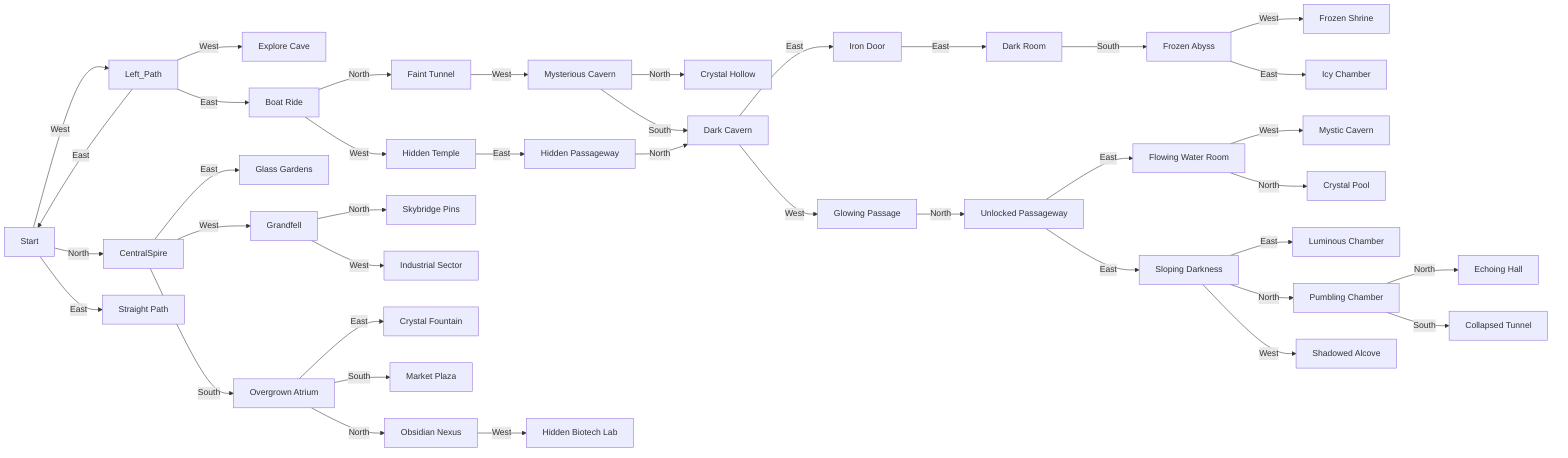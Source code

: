 graph LR
    Start --> |North| CentralSpire
    Start --> |West| Left_Path
    Start --> |East| StrightPath[Straight Path]
    
    Left_Path --> |West| ExploreCave[Explore Cave]
    Left_Path --> |East| BoatRide[Boat Ride]
    Left_Path --> |East| Start
    
    BoatRide --> |West| HiddenTemple[Hidden Temple]
    BoatRide --> |North| FaintTunnel[Faint Tunnel]
    
    FaintTunnel --> |West| MysteriousCavern[Mysterious Cavern]
    MysteriousCavern --> |North| CrystalHollow[Crystal Hollow]
    MysteriousCavern --> |South| DarkCavern[Dark Cavern]
    
    HiddenTemple --> |East| HiddenPassageway[Hidden Passageway]
    HiddenPassageway --> |North| DarkCavern
    
    DarkCavern --> |East| IronDoor[Iron Door]
    DarkCavern --> |West| GlowingPassage[Glowing Passage]
    
    IronDoor --> |East| DarkRoom[Dark Room]
    DarkRoom --> |South| FrozenAbyss[Frozen Abyss]
    FrozenAbyss --> |West| FrozenShrine[Frozen Shrine]
    FrozenAbyss --> |East| IcyChamber[Icy Chamber]
    
    GlowingPassage --> |North| UnlockedPassageway[Unlocked Passageway]
    UnlockedPassageway --> |East| SlopingDarkness[Sloping Darkness]
    UnlockedPassageway --> |East| FlowingWaterRoom[Flowing Water Room]
    
    FlowingWaterRoom --> |West| MysticCavern[Mystic Cavern]
    FlowingWaterRoom --> |North| CrystalPool[Crystal Pool]
    
    SlopingDarkness --> |East| LuminousChamber[Luminous Chamber]
    SlopingDarkness --> |North| PumblingChamber[Pumbling Chamber]
    SlopingDarkness --> |West| ShadowedAlcove[Shadowed Alcove]
    
    PumblingChamber --> |North| EchoingHall[Echoing Hall]
    PumblingChamber --> |South| CollapsedTunnel[Collapsed Tunnel]
    
    CentralSpire --> |East| GlassGardens[Glass Gardens]
    CentralSpire --> |West| Grandfell
    CentralSpire --> |South| OvergrownAtrium[Overgrown Atrium]
    
    Grandfell --> |North| SkyBridgePins[Skybridge Pins]
    Grandfell --> |West| IndustrialSector[Industrial Sector]
    
    OvergrownAtrium --> |East| CrystalFountain[Crystal Fountain]
    OvergrownAtrium --> |South| MarketPlaza[Market Plaza]
    OvergrownAtrium --> |North| ObsidianNexus[Obsidian Nexus]
    
    ObsidianNexus --> |West| HiddenBiotechLab[Hidden Biotech Lab]